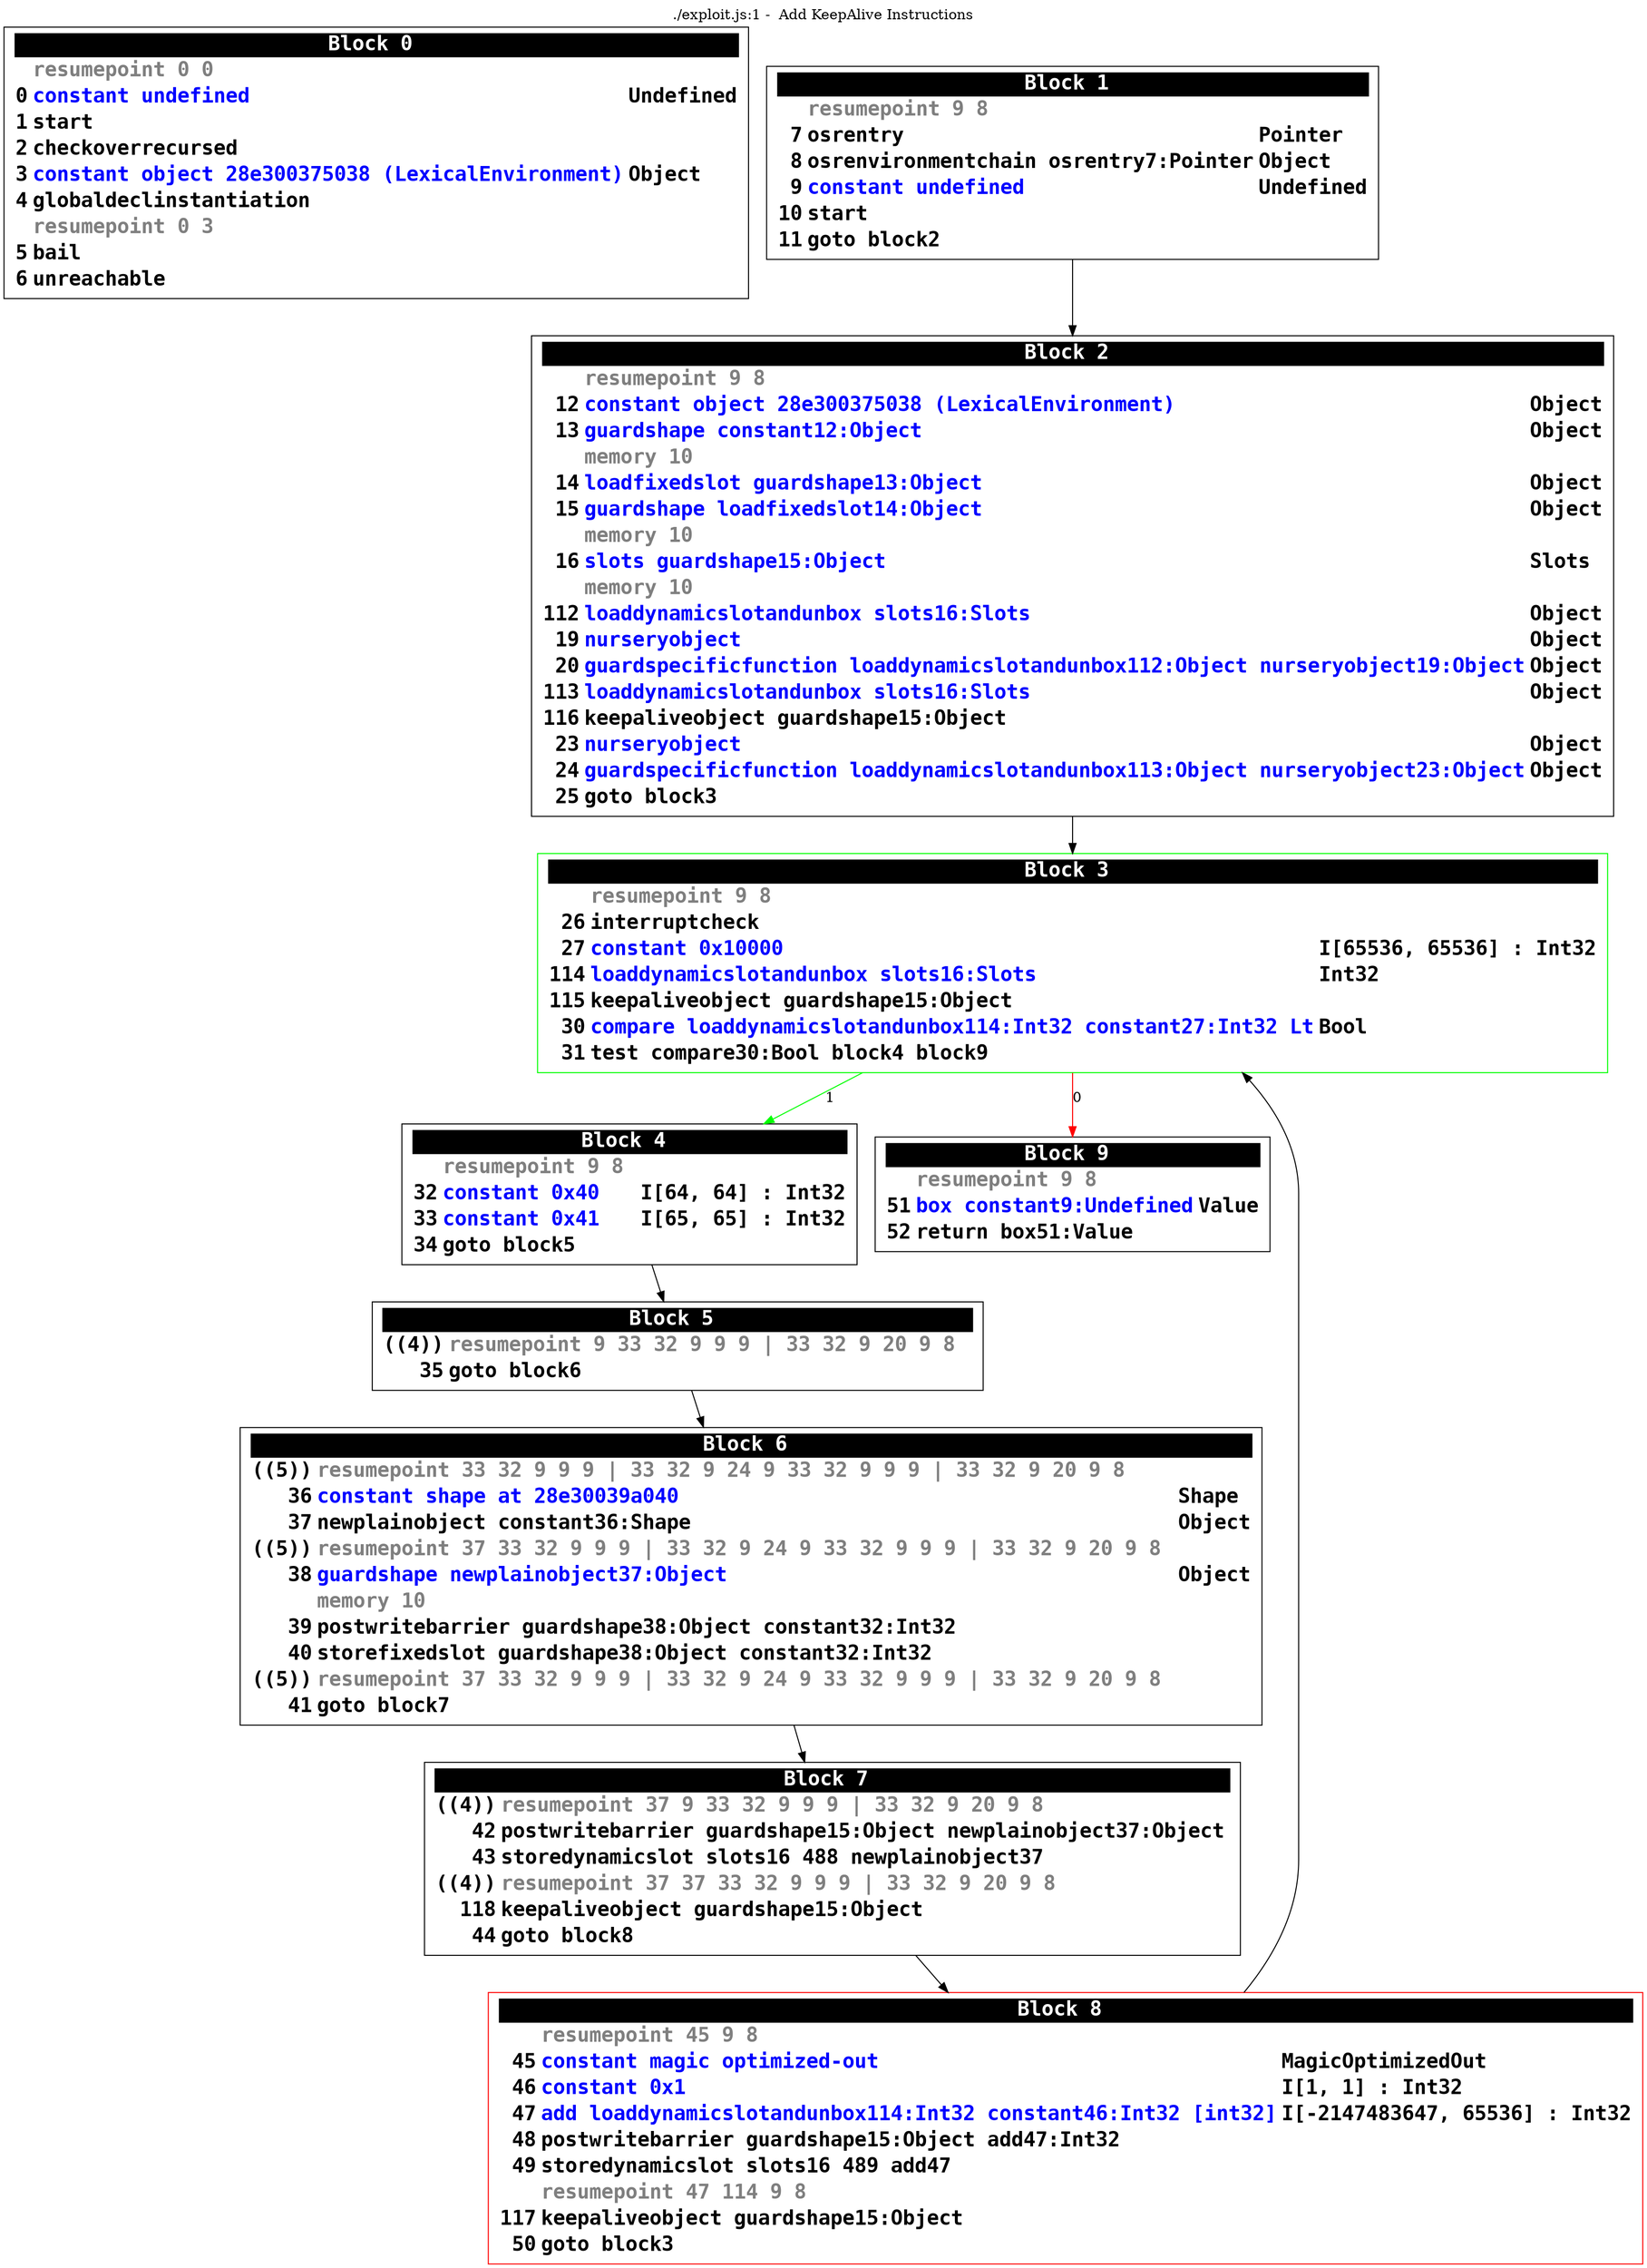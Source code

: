 digraph {
labelloc = t;
labelfontsize = 30;
label = "./exploit.js:1 -  Add KeepAlive Instructions";
  rankdir=TB
  splines=true

  "Block0" [ shape=box fontsize=20 fontname="Consolas Bold" label=<<table border="0" cellborder="0" cellpadding="1"><tr><td align="center" bgcolor="black" colspan="3"><font color="white">Block 0 </font></td></tr><tr><td align="left"></td><td align="left"><font color="grey50">resumepoint 0 0 </font></td><td></td></tr><tr><td align="right" port="i0">0</td><td align="left"><font color="blue">constant undefined</font></td><td align="left">Undefined</td></tr><tr><td align="right" port="i1">1</td><td align="left">start</td></tr><tr><td align="right" port="i2">2</td><td align="left">checkoverrecursed</td></tr><tr><td align="right" port="i3">3</td><td align="left"><font color="blue">constant object 28e300375038 (LexicalEnvironment)</font></td><td align="left">Object</td></tr><tr><td align="right" port="i4">4</td><td align="left">globaldeclinstantiation</td></tr><tr><td align="left"></td><td align="left"><font color="grey50">resumepoint 0 3 </font></td><td></td></tr><tr><td align="right" port="i5">5</td><td align="left">bail</td></tr><tr><td align="right" port="i6">6</td><td align="left">unreachable</td></tr></table>> ] ;
  "Block1" [ shape=box fontsize=20 fontname="Consolas Bold" label=<<table border="0" cellborder="0" cellpadding="1"><tr><td align="center" bgcolor="black" colspan="3"><font color="white">Block 1 </font></td></tr><tr><td align="left"></td><td align="left"><font color="grey50">resumepoint 9 8 </font></td><td></td></tr><tr><td align="right" port="i7">7</td><td align="left">osrentry</td><td align="left">Pointer</td></tr><tr><td align="right" port="i8">8</td><td align="left">osrenvironmentchain osrentry7:Pointer</td><td align="left">Object</td></tr><tr><td align="right" port="i9">9</td><td align="left"><font color="blue">constant undefined</font></td><td align="left">Undefined</td></tr><tr><td align="right" port="i10">10</td><td align="left">start</td></tr><tr><td align="right" port="i11">11</td><td align="left">goto block2</td></tr></table>> ] ;
  "Block2" [ shape=box fontsize=20 fontname="Consolas Bold" label=<<table border="0" cellborder="0" cellpadding="1"><tr><td align="center" bgcolor="black" colspan="3"><font color="white">Block 2 </font></td></tr><tr><td align="left"></td><td align="left"><font color="grey50">resumepoint 9 8 </font></td><td></td></tr><tr><td align="right" port="i12">12</td><td align="left"><font color="blue">constant object 28e300375038 (LexicalEnvironment)</font></td><td align="left">Object</td></tr><tr><td align="right" port="i13">13</td><td align="left"><font color="blue">guardshape constant12:Object</font></td><td align="left">Object</td></tr><tr><td align="left"></td><td align="left"><font color="grey50">memory 10 </font></td><td></td></tr><tr><td align="right" port="i14">14</td><td align="left"><font color="blue">loadfixedslot guardshape13:Object</font></td><td align="left">Object</td></tr><tr><td align="right" port="i15">15</td><td align="left"><font color="blue">guardshape loadfixedslot14:Object</font></td><td align="left">Object</td></tr><tr><td align="left"></td><td align="left"><font color="grey50">memory 10 </font></td><td></td></tr><tr><td align="right" port="i16">16</td><td align="left"><font color="blue">slots guardshape15:Object</font></td><td align="left">Slots</td></tr><tr><td align="left"></td><td align="left"><font color="grey50">memory 10 </font></td><td></td></tr><tr><td align="right" port="i112">112</td><td align="left"><font color="blue">loaddynamicslotandunbox slots16:Slots</font></td><td align="left">Object</td></tr><tr><td align="right" port="i19">19</td><td align="left"><font color="blue">nurseryobject</font></td><td align="left">Object</td></tr><tr><td align="right" port="i20">20</td><td align="left"><font color="blue">guardspecificfunction loaddynamicslotandunbox112:Object nurseryobject19:Object</font></td><td align="left">Object</td></tr><tr><td align="right" port="i113">113</td><td align="left"><font color="blue">loaddynamicslotandunbox slots16:Slots</font></td><td align="left">Object</td></tr><tr><td align="right" port="i116">116</td><td align="left">keepaliveobject guardshape15:Object</td></tr><tr><td align="right" port="i23">23</td><td align="left"><font color="blue">nurseryobject</font></td><td align="left">Object</td></tr><tr><td align="right" port="i24">24</td><td align="left"><font color="blue">guardspecificfunction loaddynamicslotandunbox113:Object nurseryobject23:Object</font></td><td align="left">Object</td></tr><tr><td align="right" port="i25">25</td><td align="left">goto block3</td></tr></table>> ] ;
  "Block3" [ color=green shape=box fontsize=20 fontname="Consolas Bold" label=<<table border="0" cellborder="0" cellpadding="1"><tr><td align="center" bgcolor="black" colspan="3"><font color="white">Block 3 </font></td></tr><tr><td align="left"></td><td align="left"><font color="grey50">resumepoint 9 8 </font></td><td></td></tr><tr><td align="right" port="i26">26</td><td align="left">interruptcheck</td></tr><tr><td align="right" port="i27">27</td><td align="left"><font color="blue">constant 0x10000</font></td><td align="left">I[65536, 65536] : Int32</td></tr><tr><td align="right" port="i114">114</td><td align="left"><font color="blue">loaddynamicslotandunbox slots16:Slots</font></td><td align="left">Int32</td></tr><tr><td align="right" port="i115">115</td><td align="left">keepaliveobject guardshape15:Object</td></tr><tr><td align="right" port="i30">30</td><td align="left"><font color="blue">compare loaddynamicslotandunbox114:Int32 constant27:Int32 Lt</font></td><td align="left">Bool</td></tr><tr><td align="right" port="i31">31</td><td align="left">test compare30:Bool block4 block9</td></tr></table>> ] ;
  "Block4" [ shape=box fontsize=20 fontname="Consolas Bold" label=<<table border="0" cellborder="0" cellpadding="1"><tr><td align="center" bgcolor="black" colspan="3"><font color="white">Block 4 </font></td></tr><tr><td align="left"></td><td align="left"><font color="grey50">resumepoint 9 8 </font></td><td></td></tr><tr><td align="right" port="i32">32</td><td align="left"><font color="blue">constant 0x40</font></td><td align="left">I[64, 64] : Int32</td></tr><tr><td align="right" port="i33">33</td><td align="left"><font color="blue">constant 0x41</font></td><td align="left">I[65, 65] : Int32</td></tr><tr><td align="right" port="i34">34</td><td align="left">goto block5</td></tr></table>> ] ;
  "Block5" [ shape=box fontsize=20 fontname="Consolas Bold" label=<<table border="0" cellborder="0" cellpadding="1"><tr><td align="center" bgcolor="black" colspan="3"><font color="white">Block 5 </font></td></tr><tr><td align="left">&#40;&#40;4&#41;&#41;</td><td align="left"><font color="grey50">resumepoint 9 33 32 9 9 9 | 33 32 9 20 9 8 </font></td><td></td></tr><tr><td align="right" port="i35">35</td><td align="left">goto block6</td></tr></table>> ] ;
  "Block6" [ shape=box fontsize=20 fontname="Consolas Bold" label=<<table border="0" cellborder="0" cellpadding="1"><tr><td align="center" bgcolor="black" colspan="3"><font color="white">Block 6 </font></td></tr><tr><td align="left">&#40;&#40;5&#41;&#41;</td><td align="left"><font color="grey50">resumepoint 33 32 9 9 9 | 33 32 9 24 9 33 32 9 9 9 | 33 32 9 20 9 8 </font></td><td></td></tr><tr><td align="right" port="i36">36</td><td align="left"><font color="blue">constant shape at 28e30039a040</font></td><td align="left">Shape</td></tr><tr><td align="right" port="i37">37</td><td align="left">newplainobject constant36:Shape</td><td align="left">Object</td></tr><tr><td align="left">&#40;&#40;5&#41;&#41;</td><td align="left"><font color="grey50">resumepoint 37 33 32 9 9 9 | 33 32 9 24 9 33 32 9 9 9 | 33 32 9 20 9 8 </font></td><td></td></tr><tr><td align="right" port="i38">38</td><td align="left"><font color="blue">guardshape newplainobject37:Object</font></td><td align="left">Object</td></tr><tr><td align="left"></td><td align="left"><font color="grey50">memory 10 </font></td><td></td></tr><tr><td align="right" port="i39">39</td><td align="left">postwritebarrier guardshape38:Object constant32:Int32</td></tr><tr><td align="right" port="i40">40</td><td align="left">storefixedslot guardshape38:Object constant32:Int32</td></tr><tr><td align="left">&#40;&#40;5&#41;&#41;</td><td align="left"><font color="grey50">resumepoint 37 33 32 9 9 9 | 33 32 9 24 9 33 32 9 9 9 | 33 32 9 20 9 8 </font></td><td></td></tr><tr><td align="right" port="i41">41</td><td align="left">goto block7</td></tr></table>> ] ;
  "Block7" [ shape=box fontsize=20 fontname="Consolas Bold" label=<<table border="0" cellborder="0" cellpadding="1"><tr><td align="center" bgcolor="black" colspan="3"><font color="white">Block 7 </font></td></tr><tr><td align="left">&#40;&#40;4&#41;&#41;</td><td align="left"><font color="grey50">resumepoint 37 9 33 32 9 9 9 | 33 32 9 20 9 8 </font></td><td></td></tr><tr><td align="right" port="i42">42</td><td align="left">postwritebarrier guardshape15:Object newplainobject37:Object</td></tr><tr><td align="right" port="i43">43</td><td align="left">storedynamicslot slots16 488 newplainobject37</td></tr><tr><td align="left">&#40;&#40;4&#41;&#41;</td><td align="left"><font color="grey50">resumepoint 37 37 33 32 9 9 9 | 33 32 9 20 9 8 </font></td><td></td></tr><tr><td align="right" port="i118">118</td><td align="left">keepaliveobject guardshape15:Object</td></tr><tr><td align="right" port="i44">44</td><td align="left">goto block8</td></tr></table>> ] ;
  "Block8" [ color=red shape=box fontsize=20 fontname="Consolas Bold" label=<<table border="0" cellborder="0" cellpadding="1"><tr><td align="center" bgcolor="black" colspan="3"><font color="white">Block 8 </font></td></tr><tr><td align="left"></td><td align="left"><font color="grey50">resumepoint 45 9 8 </font></td><td></td></tr><tr><td align="right" port="i45">45</td><td align="left"><font color="blue">constant magic optimized-out</font></td><td align="left">MagicOptimizedOut</td></tr><tr><td align="right" port="i46">46</td><td align="left"><font color="blue">constant 0x1</font></td><td align="left">I[1, 1] : Int32</td></tr><tr><td align="right" port="i47">47</td><td align="left"><font color="blue">add loaddynamicslotandunbox114:Int32 constant46:Int32 [int32]</font></td><td align="left">I[-2147483647, 65536] : Int32</td></tr><tr><td align="right" port="i48">48</td><td align="left">postwritebarrier guardshape15:Object add47:Int32</td></tr><tr><td align="right" port="i49">49</td><td align="left">storedynamicslot slots16 489 add47</td></tr><tr><td align="left"></td><td align="left"><font color="grey50">resumepoint 47 114 9 8 </font></td><td></td></tr><tr><td align="right" port="i117">117</td><td align="left">keepaliveobject guardshape15:Object</td></tr><tr><td align="right" port="i50">50</td><td align="left">goto block3</td></tr></table>> ] ;
  "Block9" [ shape=box fontsize=20 fontname="Consolas Bold" label=<<table border="0" cellborder="0" cellpadding="1"><tr><td align="center" bgcolor="black" colspan="3"><font color="white">Block 9 </font></td></tr><tr><td align="left"></td><td align="left"><font color="grey50">resumepoint 9 8 </font></td><td></td></tr><tr><td align="right" port="i51">51</td><td align="left"><font color="blue">box constant9:Undefined</font></td><td align="left">Value</td></tr><tr><td align="right" port="i52">52</td><td align="left">return box51:Value</td></tr></table>> ] ;

  "Block1" -> "Block2" ;
  "Block2" -> "Block3" ;
  "Block3" -> "Block4" [ color=green label=1 ] ;
  "Block3" -> "Block9" [ color=red label=0 ] ;
  "Block4" -> "Block5" ;
  "Block5" -> "Block6" ;
  "Block6" -> "Block7" ;
  "Block7" -> "Block8" ;
  "Block8" -> "Block3" ;
}
